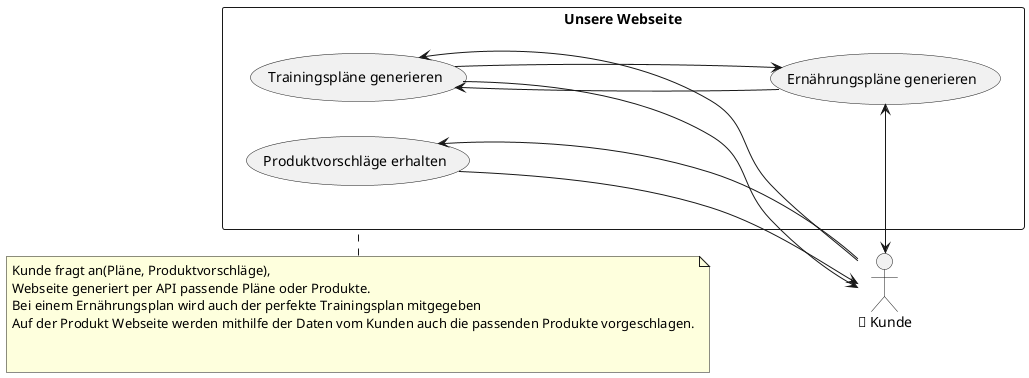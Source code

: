 @startuml
left to right direction

rectangle "Unsere Webseite" as WebseiteSystem {
  usecase Vorschlaege as "Produktvorschläge erhalten"
  usecase Trainingsplaene as "Trainingspläne generieren"
  usecase Ernaehrungsplaene as "Ernährungspläne generieren"
}

actor Kunde as "👤 Kunde"


 Kunde --> Vorschlaege
 Kunde --> Trainingsplaene
 Kunde --> Ernaehrungsplaene



Trainingsplaene --> Kunde
Ernaehrungsplaene --> Kunde
Vorschlaege --> Kunde

Trainingsplaene <-- Ernaehrungsplaene
Ernaehrungsplaene <-- Trainingsplaene


note top of WebseiteSystem
Kunde fragt an(Pläne, Produktvorschläge),
Webseite generiert per API passende Pläne oder Produkte.
Bei einem Ernährungsplan wird auch der perfekte Trainingsplan mitgegeben
Auf der Produkt Webseite werden mithilfe der Daten vom Kunden auch die passenden Produkte vorgeschlagen.


end note
@enduml





